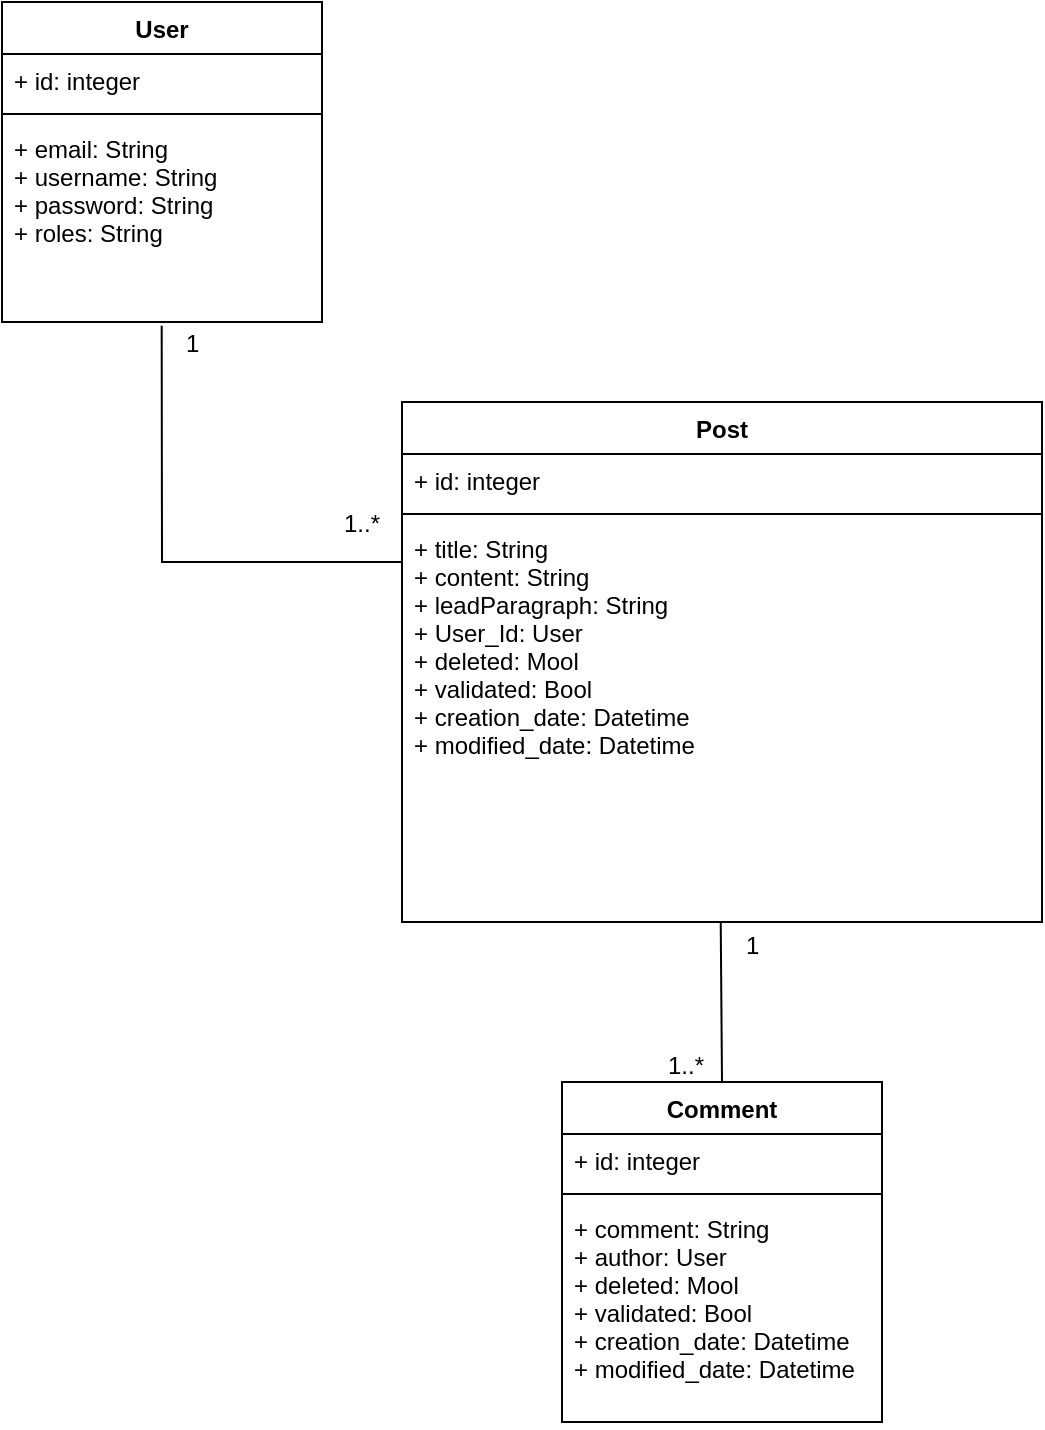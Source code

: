 <mxfile version="20.2.7" type="device"><diagram id="XbPSP7CC_VhDd-fILxKV" name="Page-1"><mxGraphModel dx="1391" dy="719" grid="1" gridSize="10" guides="1" tooltips="1" connect="1" arrows="1" fold="1" page="1" pageScale="1" pageWidth="850" pageHeight="1100" math="0" shadow="0"><root><mxCell id="0"/><mxCell id="1" parent="0"/><mxCell id="6" value="User" style="swimlane;fontStyle=1;align=center;verticalAlign=top;childLayout=stackLayout;horizontal=1;startSize=26;horizontalStack=0;resizeParent=1;resizeParentMax=0;resizeLast=0;collapsible=1;marginBottom=0;" parent="1" vertex="1"><mxGeometry x="80" y="200" width="160" height="160" as="geometry"/></mxCell><mxCell id="7" value="+ id: integer" style="text;strokeColor=none;fillColor=none;align=left;verticalAlign=top;spacingLeft=4;spacingRight=4;overflow=hidden;rotatable=0;points=[[0,0.5],[1,0.5]];portConstraint=eastwest;" parent="6" vertex="1"><mxGeometry y="26" width="160" height="26" as="geometry"/></mxCell><mxCell id="8" value="" style="line;strokeWidth=1;fillColor=none;align=left;verticalAlign=middle;spacingTop=-1;spacingLeft=3;spacingRight=3;rotatable=0;labelPosition=right;points=[];portConstraint=eastwest;" parent="6" vertex="1"><mxGeometry y="52" width="160" height="8" as="geometry"/></mxCell><mxCell id="9" value="+ email: String&#xA;+ username: String&#xA;+ password: String&#xA;+ roles: String&#xA;" style="text;strokeColor=none;fillColor=none;align=left;verticalAlign=top;spacingLeft=4;spacingRight=4;overflow=hidden;rotatable=0;points=[[0,0.5],[1,0.5]];portConstraint=eastwest;" parent="6" vertex="1"><mxGeometry y="60" width="160" height="100" as="geometry"/></mxCell><mxCell id="14" value="Post" style="swimlane;fontStyle=1;align=center;verticalAlign=top;childLayout=stackLayout;horizontal=1;startSize=26;horizontalStack=0;resizeParent=1;resizeParentMax=0;resizeLast=0;collapsible=1;marginBottom=0;" parent="1" vertex="1"><mxGeometry x="280" y="400" width="320" height="260" as="geometry"/></mxCell><mxCell id="15" value="+ id: integer" style="text;strokeColor=none;fillColor=none;align=left;verticalAlign=top;spacingLeft=4;spacingRight=4;overflow=hidden;rotatable=0;points=[[0,0.5],[1,0.5]];portConstraint=eastwest;" parent="14" vertex="1"><mxGeometry y="26" width="320" height="26" as="geometry"/></mxCell><mxCell id="16" value="" style="line;strokeWidth=1;fillColor=none;align=left;verticalAlign=middle;spacingTop=-1;spacingLeft=3;spacingRight=3;rotatable=0;labelPosition=right;points=[];portConstraint=eastwest;" parent="14" vertex="1"><mxGeometry y="52" width="320" height="8" as="geometry"/></mxCell><mxCell id="17" value="+ title: String&#xA;+ content: String&#xA;+ leadParagraph: String&#xA;+ User_Id: User&#xA;+ deleted: Mool&#xA;+ validated: Bool&#xA;+ creation_date: Datetime&#xA;+ modified_date: Datetime&#xA;&#xA;&#xA;" style="text;strokeColor=none;fillColor=none;align=left;verticalAlign=top;spacingLeft=4;spacingRight=4;overflow=hidden;rotatable=0;points=[[0,0.5],[1,0.5]];portConstraint=eastwest;" parent="14" vertex="1"><mxGeometry y="60" width="320" height="200" as="geometry"/></mxCell><mxCell id="24" value="" style="endArrow=none;html=1;rounded=0;exitX=0.499;exitY=1.019;exitDx=0;exitDy=0;exitPerimeter=0;entryX=0;entryY=0.1;entryDx=0;entryDy=0;entryPerimeter=0;" parent="1" source="9" target="17" edge="1"><mxGeometry relative="1" as="geometry"><mxPoint x="310" y="320" as="sourcePoint"/><mxPoint x="260" y="480" as="targetPoint"/><Array as="points"><mxPoint x="160" y="480"/></Array></mxGeometry></mxCell><mxCell id="25" value="1" style="resizable=0;html=1;align=left;verticalAlign=bottom;" parent="24" connectable="0" vertex="1"><mxGeometry x="-1" relative="1" as="geometry"><mxPoint x="10" y="18" as="offset"/></mxGeometry></mxCell><mxCell id="26" value="" style="resizable=0;html=1;align=right;verticalAlign=bottom;" parent="24" connectable="0" vertex="1"><mxGeometry x="1" relative="1" as="geometry"/></mxCell><mxCell id="42" value="Comment" style="swimlane;fontStyle=1;align=center;verticalAlign=top;childLayout=stackLayout;horizontal=1;startSize=26;horizontalStack=0;resizeParent=1;resizeParentMax=0;resizeLast=0;collapsible=1;marginBottom=0;" parent="1" vertex="1"><mxGeometry x="360" y="740" width="160" height="170" as="geometry"/></mxCell><mxCell id="43" value="+ id: integer" style="text;strokeColor=none;fillColor=none;align=left;verticalAlign=top;spacingLeft=4;spacingRight=4;overflow=hidden;rotatable=0;points=[[0,0.5],[1,0.5]];portConstraint=eastwest;" parent="42" vertex="1"><mxGeometry y="26" width="160" height="26" as="geometry"/></mxCell><mxCell id="44" value="" style="line;strokeWidth=1;fillColor=none;align=left;verticalAlign=middle;spacingTop=-1;spacingLeft=3;spacingRight=3;rotatable=0;labelPosition=right;points=[];portConstraint=eastwest;" parent="42" vertex="1"><mxGeometry y="52" width="160" height="8" as="geometry"/></mxCell><mxCell id="45" value="+ comment: String&#xA;+ author: User&#xA;+ deleted: Mool&#xA;+ validated: Bool&#xA;+ creation_date: Datetime&#xA;+ modified_date: Datetime&#xA;&#xA;&#xA;&#xA;&#xA;" style="text;strokeColor=none;fillColor=none;align=left;verticalAlign=top;spacingLeft=4;spacingRight=4;overflow=hidden;rotatable=0;points=[[0,0.5],[1,0.5]];portConstraint=eastwest;" parent="42" vertex="1"><mxGeometry y="60" width="160" height="110" as="geometry"/></mxCell><mxCell id="46" value="" style="endArrow=none;html=1;rounded=0;exitX=0.5;exitY=0;exitDx=0;exitDy=0;entryX=0.498;entryY=1;entryDx=0;entryDy=0;entryPerimeter=0;" parent="1" source="42" target="17" edge="1"><mxGeometry relative="1" as="geometry"><mxPoint x="260" y="627.14" as="sourcePoint"/><mxPoint x="440" y="680" as="targetPoint"/><Array as="points"/></mxGeometry></mxCell><mxCell id="47" value="1" style="resizable=0;html=1;align=left;verticalAlign=bottom;" parent="46" connectable="0" vertex="1"><mxGeometry x="-1" relative="1" as="geometry"><mxPoint x="10" y="-60" as="offset"/></mxGeometry></mxCell><mxCell id="48" value="1..*" style="resizable=0;html=1;align=right;verticalAlign=bottom;" parent="46" connectable="0" vertex="1"><mxGeometry x="1" relative="1" as="geometry"><mxPoint x="-8" y="80" as="offset"/></mxGeometry></mxCell><mxCell id="Q2fVe-y71llSn2ghF1mo-48" value="1..*" style="resizable=0;html=1;align=right;verticalAlign=bottom;" parent="1" connectable="0" vertex="1"><mxGeometry x="269.998" y="469.997" as="geometry"/></mxCell></root></mxGraphModel></diagram></mxfile>